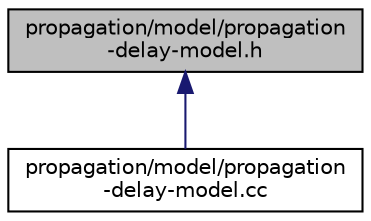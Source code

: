 digraph "propagation/model/propagation-delay-model.h"
{
  edge [fontname="Helvetica",fontsize="10",labelfontname="Helvetica",labelfontsize="10"];
  node [fontname="Helvetica",fontsize="10",shape=record];
  Node1 [label="propagation/model/propagation\l-delay-model.h",height=0.2,width=0.4,color="black", fillcolor="grey75", style="filled", fontcolor="black"];
  Node1 -> Node2 [dir="back",color="midnightblue",fontsize="10",style="solid"];
  Node2 [label="propagation/model/propagation\l-delay-model.cc",height=0.2,width=0.4,color="black", fillcolor="white", style="filled",URL="$d1/ddb/propagation-delay-model_8cc.html"];
}
